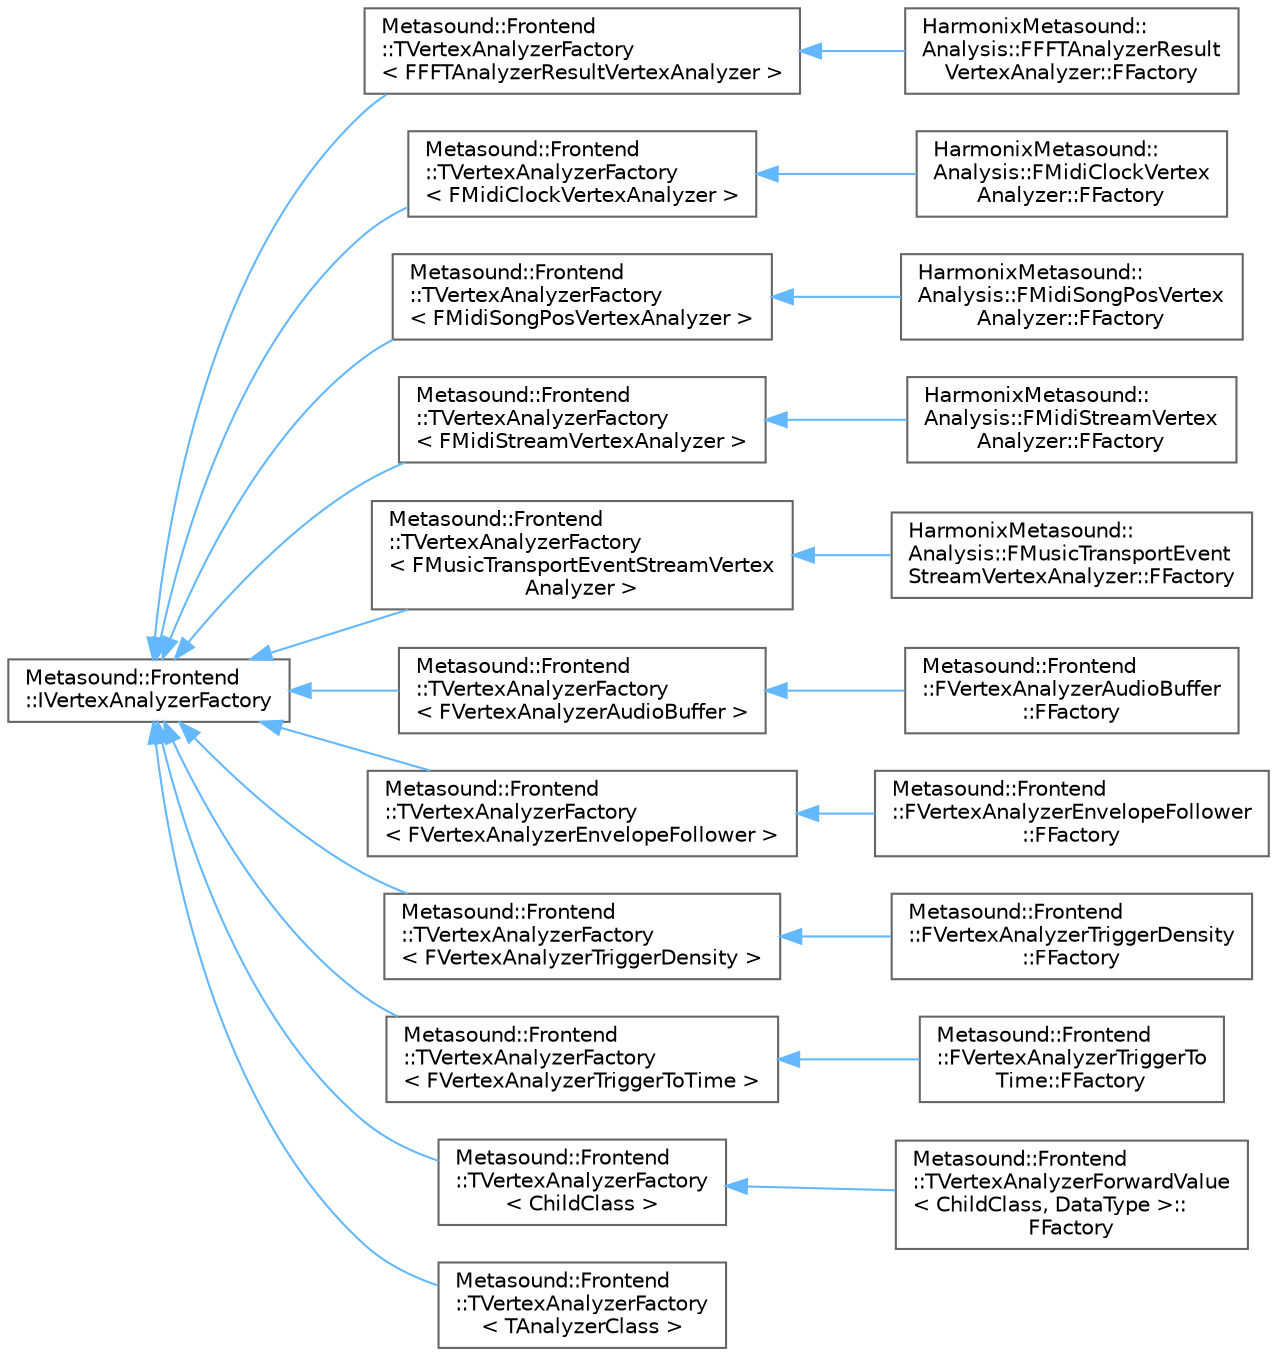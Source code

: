 digraph "Graphical Class Hierarchy"
{
 // INTERACTIVE_SVG=YES
 // LATEX_PDF_SIZE
  bgcolor="transparent";
  edge [fontname=Helvetica,fontsize=10,labelfontname=Helvetica,labelfontsize=10];
  node [fontname=Helvetica,fontsize=10,shape=box,height=0.2,width=0.4];
  rankdir="LR";
  Node0 [id="Node000000",label="Metasound::Frontend\l::IVertexAnalyzerFactory",height=0.2,width=0.4,color="grey40", fillcolor="white", style="filled",URL="$d1/d99/classMetasound_1_1Frontend_1_1IVertexAnalyzerFactory.html",tooltip=" "];
  Node0 -> Node1 [id="edge5714_Node000000_Node000001",dir="back",color="steelblue1",style="solid",tooltip=" "];
  Node1 [id="Node000001",label="Metasound::Frontend\l::TVertexAnalyzerFactory\l\< FFFTAnalyzerResultVertexAnalyzer \>",height=0.2,width=0.4,color="grey40", fillcolor="white", style="filled",URL="$d3/dc5/classMetasound_1_1Frontend_1_1TVertexAnalyzerFactory.html",tooltip=" "];
  Node1 -> Node2 [id="edge5715_Node000001_Node000002",dir="back",color="steelblue1",style="solid",tooltip=" "];
  Node2 [id="Node000002",label="HarmonixMetasound::\lAnalysis::FFFTAnalyzerResult\lVertexAnalyzer::FFactory",height=0.2,width=0.4,color="grey40", fillcolor="white", style="filled",URL="$d0/dde/classHarmonixMetasound_1_1Analysis_1_1FFFTAnalyzerResultVertexAnalyzer_1_1FFactory.html",tooltip=" "];
  Node0 -> Node3 [id="edge5716_Node000000_Node000003",dir="back",color="steelblue1",style="solid",tooltip=" "];
  Node3 [id="Node000003",label="Metasound::Frontend\l::TVertexAnalyzerFactory\l\< FMidiClockVertexAnalyzer \>",height=0.2,width=0.4,color="grey40", fillcolor="white", style="filled",URL="$d3/dc5/classMetasound_1_1Frontend_1_1TVertexAnalyzerFactory.html",tooltip=" "];
  Node3 -> Node4 [id="edge5717_Node000003_Node000004",dir="back",color="steelblue1",style="solid",tooltip=" "];
  Node4 [id="Node000004",label="HarmonixMetasound::\lAnalysis::FMidiClockVertex\lAnalyzer::FFactory",height=0.2,width=0.4,color="grey40", fillcolor="white", style="filled",URL="$d6/d2f/classHarmonixMetasound_1_1Analysis_1_1FMidiClockVertexAnalyzer_1_1FFactory.html",tooltip=" "];
  Node0 -> Node5 [id="edge5718_Node000000_Node000005",dir="back",color="steelblue1",style="solid",tooltip=" "];
  Node5 [id="Node000005",label="Metasound::Frontend\l::TVertexAnalyzerFactory\l\< FMidiSongPosVertexAnalyzer \>",height=0.2,width=0.4,color="grey40", fillcolor="white", style="filled",URL="$d3/dc5/classMetasound_1_1Frontend_1_1TVertexAnalyzerFactory.html",tooltip=" "];
  Node5 -> Node6 [id="edge5719_Node000005_Node000006",dir="back",color="steelblue1",style="solid",tooltip=" "];
  Node6 [id="Node000006",label="HarmonixMetasound::\lAnalysis::FMidiSongPosVertex\lAnalyzer::FFactory",height=0.2,width=0.4,color="grey40", fillcolor="white", style="filled",URL="$d2/d4c/classHarmonixMetasound_1_1Analysis_1_1FMidiSongPosVertexAnalyzer_1_1FFactory.html",tooltip=" "];
  Node0 -> Node7 [id="edge5720_Node000000_Node000007",dir="back",color="steelblue1",style="solid",tooltip=" "];
  Node7 [id="Node000007",label="Metasound::Frontend\l::TVertexAnalyzerFactory\l\< FMidiStreamVertexAnalyzer \>",height=0.2,width=0.4,color="grey40", fillcolor="white", style="filled",URL="$d3/dc5/classMetasound_1_1Frontend_1_1TVertexAnalyzerFactory.html",tooltip=" "];
  Node7 -> Node8 [id="edge5721_Node000007_Node000008",dir="back",color="steelblue1",style="solid",tooltip=" "];
  Node8 [id="Node000008",label="HarmonixMetasound::\lAnalysis::FMidiStreamVertex\lAnalyzer::FFactory",height=0.2,width=0.4,color="grey40", fillcolor="white", style="filled",URL="$d6/d95/classHarmonixMetasound_1_1Analysis_1_1FMidiStreamVertexAnalyzer_1_1FFactory.html",tooltip=" "];
  Node0 -> Node9 [id="edge5722_Node000000_Node000009",dir="back",color="steelblue1",style="solid",tooltip=" "];
  Node9 [id="Node000009",label="Metasound::Frontend\l::TVertexAnalyzerFactory\l\< FMusicTransportEventStreamVertex\lAnalyzer \>",height=0.2,width=0.4,color="grey40", fillcolor="white", style="filled",URL="$d3/dc5/classMetasound_1_1Frontend_1_1TVertexAnalyzerFactory.html",tooltip=" "];
  Node9 -> Node10 [id="edge5723_Node000009_Node000010",dir="back",color="steelblue1",style="solid",tooltip=" "];
  Node10 [id="Node000010",label="HarmonixMetasound::\lAnalysis::FMusicTransportEvent\lStreamVertexAnalyzer::FFactory",height=0.2,width=0.4,color="grey40", fillcolor="white", style="filled",URL="$d9/dbf/classHarmonixMetasound_1_1Analysis_1_1FMusicTransportEventStreamVertexAnalyzer_1_1FFactory.html",tooltip=" "];
  Node0 -> Node11 [id="edge5724_Node000000_Node000011",dir="back",color="steelblue1",style="solid",tooltip=" "];
  Node11 [id="Node000011",label="Metasound::Frontend\l::TVertexAnalyzerFactory\l\< FVertexAnalyzerAudioBuffer \>",height=0.2,width=0.4,color="grey40", fillcolor="white", style="filled",URL="$d3/dc5/classMetasound_1_1Frontend_1_1TVertexAnalyzerFactory.html",tooltip=" "];
  Node11 -> Node12 [id="edge5725_Node000011_Node000012",dir="back",color="steelblue1",style="solid",tooltip=" "];
  Node12 [id="Node000012",label="Metasound::Frontend\l::FVertexAnalyzerAudioBuffer\l::FFactory",height=0.2,width=0.4,color="grey40", fillcolor="white", style="filled",URL="$d8/dc2/classMetasound_1_1Frontend_1_1FVertexAnalyzerAudioBuffer_1_1FFactory.html",tooltip=" "];
  Node0 -> Node13 [id="edge5726_Node000000_Node000013",dir="back",color="steelblue1",style="solid",tooltip=" "];
  Node13 [id="Node000013",label="Metasound::Frontend\l::TVertexAnalyzerFactory\l\< FVertexAnalyzerEnvelopeFollower \>",height=0.2,width=0.4,color="grey40", fillcolor="white", style="filled",URL="$d3/dc5/classMetasound_1_1Frontend_1_1TVertexAnalyzerFactory.html",tooltip=" "];
  Node13 -> Node14 [id="edge5727_Node000013_Node000014",dir="back",color="steelblue1",style="solid",tooltip=" "];
  Node14 [id="Node000014",label="Metasound::Frontend\l::FVertexAnalyzerEnvelopeFollower\l::FFactory",height=0.2,width=0.4,color="grey40", fillcolor="white", style="filled",URL="$d2/df9/classMetasound_1_1Frontend_1_1FVertexAnalyzerEnvelopeFollower_1_1FFactory.html",tooltip=" "];
  Node0 -> Node15 [id="edge5728_Node000000_Node000015",dir="back",color="steelblue1",style="solid",tooltip=" "];
  Node15 [id="Node000015",label="Metasound::Frontend\l::TVertexAnalyzerFactory\l\< FVertexAnalyzerTriggerDensity \>",height=0.2,width=0.4,color="grey40", fillcolor="white", style="filled",URL="$d3/dc5/classMetasound_1_1Frontend_1_1TVertexAnalyzerFactory.html",tooltip=" "];
  Node15 -> Node16 [id="edge5729_Node000015_Node000016",dir="back",color="steelblue1",style="solid",tooltip=" "];
  Node16 [id="Node000016",label="Metasound::Frontend\l::FVertexAnalyzerTriggerDensity\l::FFactory",height=0.2,width=0.4,color="grey40", fillcolor="white", style="filled",URL="$d7/d5d/classMetasound_1_1Frontend_1_1FVertexAnalyzerTriggerDensity_1_1FFactory.html",tooltip=" "];
  Node0 -> Node17 [id="edge5730_Node000000_Node000017",dir="back",color="steelblue1",style="solid",tooltip=" "];
  Node17 [id="Node000017",label="Metasound::Frontend\l::TVertexAnalyzerFactory\l\< FVertexAnalyzerTriggerToTime \>",height=0.2,width=0.4,color="grey40", fillcolor="white", style="filled",URL="$d3/dc5/classMetasound_1_1Frontend_1_1TVertexAnalyzerFactory.html",tooltip=" "];
  Node17 -> Node18 [id="edge5731_Node000017_Node000018",dir="back",color="steelblue1",style="solid",tooltip=" "];
  Node18 [id="Node000018",label="Metasound::Frontend\l::FVertexAnalyzerTriggerTo\lTime::FFactory",height=0.2,width=0.4,color="grey40", fillcolor="white", style="filled",URL="$da/de8/classMetasound_1_1Frontend_1_1FVertexAnalyzerTriggerToTime_1_1FFactory.html",tooltip=" "];
  Node0 -> Node19 [id="edge5732_Node000000_Node000019",dir="back",color="steelblue1",style="solid",tooltip=" "];
  Node19 [id="Node000019",label="Metasound::Frontend\l::TVertexAnalyzerFactory\l\< ChildClass \>",height=0.2,width=0.4,color="grey40", fillcolor="white", style="filled",URL="$d3/dc5/classMetasound_1_1Frontend_1_1TVertexAnalyzerFactory.html",tooltip=" "];
  Node19 -> Node20 [id="edge5733_Node000019_Node000020",dir="back",color="steelblue1",style="solid",tooltip=" "];
  Node20 [id="Node000020",label="Metasound::Frontend\l::TVertexAnalyzerForwardValue\l\< ChildClass, DataType \>::\lFFactory",height=0.2,width=0.4,color="grey40", fillcolor="white", style="filled",URL="$d9/d17/classMetasound_1_1Frontend_1_1TVertexAnalyzerForwardValue_1_1FFactory.html",tooltip=" "];
  Node0 -> Node21 [id="edge5734_Node000000_Node000021",dir="back",color="steelblue1",style="solid",tooltip=" "];
  Node21 [id="Node000021",label="Metasound::Frontend\l::TVertexAnalyzerFactory\l\< TAnalyzerClass \>",height=0.2,width=0.4,color="grey40", fillcolor="white", style="filled",URL="$d3/dc5/classMetasound_1_1Frontend_1_1TVertexAnalyzerFactory.html",tooltip=" "];
}
